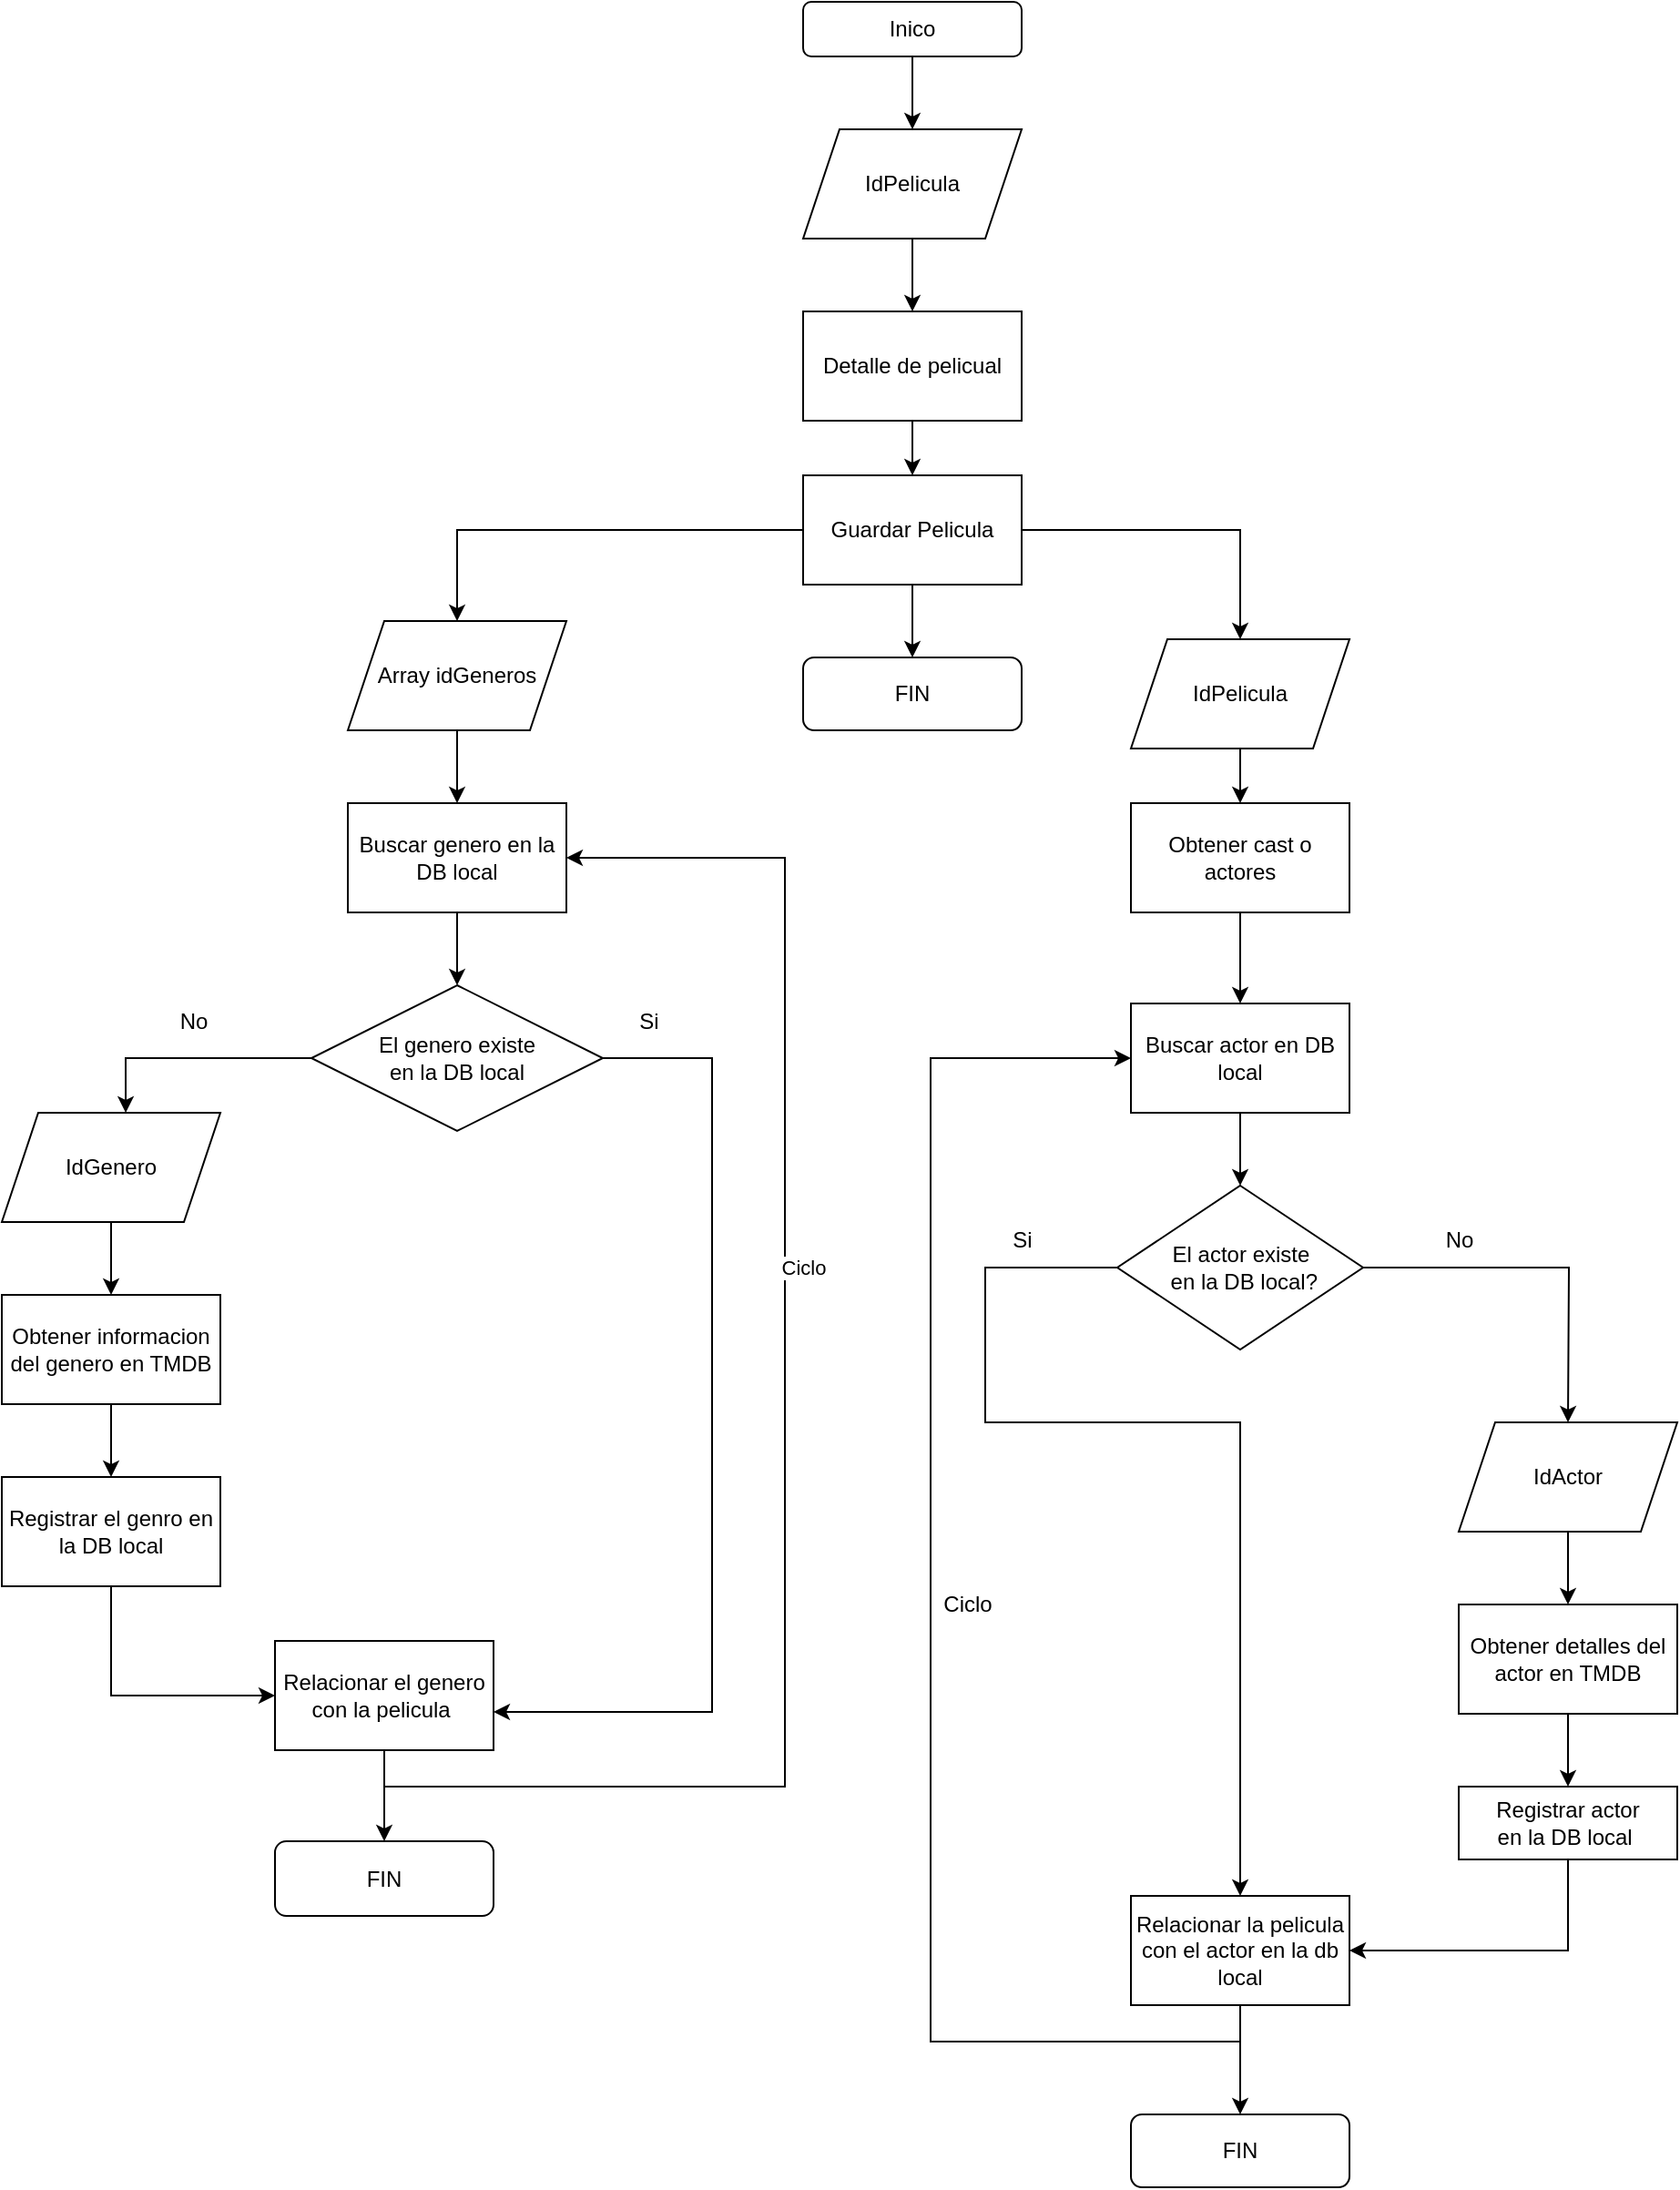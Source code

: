 <mxfile version="15.4.0" type="device"><diagram id="C5RBs43oDa-KdzZeNtuy" name="Page-1"><mxGraphModel dx="2131" dy="568" grid="1" gridSize="10" guides="1" tooltips="1" connect="1" arrows="1" fold="1" page="1" pageScale="1" pageWidth="827" pageHeight="1169" math="0" shadow="0"><root><mxCell id="WIyWlLk6GJQsqaUBKTNV-0"/><mxCell id="WIyWlLk6GJQsqaUBKTNV-1" parent="WIyWlLk6GJQsqaUBKTNV-0"/><mxCell id="FtCBul-CTHeVgmLlh_UX-5" style="edgeStyle=orthogonalEdgeStyle;rounded=0;orthogonalLoop=1;jettySize=auto;html=1;exitX=0.5;exitY=1;exitDx=0;exitDy=0;entryX=0.5;entryY=0;entryDx=0;entryDy=0;" edge="1" parent="WIyWlLk6GJQsqaUBKTNV-1" source="FtCBul-CTHeVgmLlh_UX-0" target="FtCBul-CTHeVgmLlh_UX-4"><mxGeometry relative="1" as="geometry"/></mxCell><mxCell id="FtCBul-CTHeVgmLlh_UX-0" value="Inico" style="rounded=1;whiteSpace=wrap;html=1;" vertex="1" parent="WIyWlLk6GJQsqaUBKTNV-1"><mxGeometry x="380" y="60" width="120" height="30" as="geometry"/></mxCell><mxCell id="FtCBul-CTHeVgmLlh_UX-12" style="edgeStyle=orthogonalEdgeStyle;rounded=0;orthogonalLoop=1;jettySize=auto;html=1;exitX=0.5;exitY=1;exitDx=0;exitDy=0;entryX=0.5;entryY=0;entryDx=0;entryDy=0;" edge="1" parent="WIyWlLk6GJQsqaUBKTNV-1" source="FtCBul-CTHeVgmLlh_UX-1" target="FtCBul-CTHeVgmLlh_UX-7"><mxGeometry relative="1" as="geometry"/></mxCell><mxCell id="FtCBul-CTHeVgmLlh_UX-1" value="Detalle de pelicual" style="rounded=0;whiteSpace=wrap;html=1;" vertex="1" parent="WIyWlLk6GJQsqaUBKTNV-1"><mxGeometry x="380" y="230" width="120" height="60" as="geometry"/></mxCell><mxCell id="FtCBul-CTHeVgmLlh_UX-6" style="edgeStyle=orthogonalEdgeStyle;rounded=0;orthogonalLoop=1;jettySize=auto;html=1;exitX=0.5;exitY=1;exitDx=0;exitDy=0;" edge="1" parent="WIyWlLk6GJQsqaUBKTNV-1" source="FtCBul-CTHeVgmLlh_UX-4" target="FtCBul-CTHeVgmLlh_UX-1"><mxGeometry relative="1" as="geometry"/></mxCell><mxCell id="FtCBul-CTHeVgmLlh_UX-4" value="IdPelicula" style="shape=parallelogram;perimeter=parallelogramPerimeter;whiteSpace=wrap;html=1;fixedSize=1;" vertex="1" parent="WIyWlLk6GJQsqaUBKTNV-1"><mxGeometry x="380" y="130" width="120" height="60" as="geometry"/></mxCell><mxCell id="FtCBul-CTHeVgmLlh_UX-10" style="edgeStyle=orthogonalEdgeStyle;rounded=0;orthogonalLoop=1;jettySize=auto;html=1;exitX=1;exitY=0.5;exitDx=0;exitDy=0;entryX=0.5;entryY=0;entryDx=0;entryDy=0;" edge="1" parent="WIyWlLk6GJQsqaUBKTNV-1" source="FtCBul-CTHeVgmLlh_UX-7" target="FtCBul-CTHeVgmLlh_UX-8"><mxGeometry relative="1" as="geometry"/></mxCell><mxCell id="FtCBul-CTHeVgmLlh_UX-37" style="edgeStyle=orthogonalEdgeStyle;rounded=0;orthogonalLoop=1;jettySize=auto;html=1;exitX=0;exitY=0.5;exitDx=0;exitDy=0;entryX=0.5;entryY=0;entryDx=0;entryDy=0;" edge="1" parent="WIyWlLk6GJQsqaUBKTNV-1" source="FtCBul-CTHeVgmLlh_UX-7" target="FtCBul-CTHeVgmLlh_UX-36"><mxGeometry relative="1" as="geometry"/></mxCell><mxCell id="FtCBul-CTHeVgmLlh_UX-59" style="edgeStyle=orthogonalEdgeStyle;rounded=0;orthogonalLoop=1;jettySize=auto;html=1;exitX=0.5;exitY=1;exitDx=0;exitDy=0;" edge="1" parent="WIyWlLk6GJQsqaUBKTNV-1" source="FtCBul-CTHeVgmLlh_UX-7" target="FtCBul-CTHeVgmLlh_UX-58"><mxGeometry relative="1" as="geometry"/></mxCell><mxCell id="FtCBul-CTHeVgmLlh_UX-7" value="Guardar Pelicula" style="rounded=0;whiteSpace=wrap;html=1;" vertex="1" parent="WIyWlLk6GJQsqaUBKTNV-1"><mxGeometry x="380" y="320" width="120" height="60" as="geometry"/></mxCell><mxCell id="FtCBul-CTHeVgmLlh_UX-13" style="edgeStyle=orthogonalEdgeStyle;rounded=0;orthogonalLoop=1;jettySize=auto;html=1;exitX=0.5;exitY=1;exitDx=0;exitDy=0;" edge="1" parent="WIyWlLk6GJQsqaUBKTNV-1" source="FtCBul-CTHeVgmLlh_UX-8" target="FtCBul-CTHeVgmLlh_UX-9"><mxGeometry relative="1" as="geometry"/></mxCell><mxCell id="FtCBul-CTHeVgmLlh_UX-8" value="IdPelicula" style="shape=parallelogram;perimeter=parallelogramPerimeter;whiteSpace=wrap;html=1;fixedSize=1;" vertex="1" parent="WIyWlLk6GJQsqaUBKTNV-1"><mxGeometry x="560" y="410" width="120" height="60" as="geometry"/></mxCell><mxCell id="FtCBul-CTHeVgmLlh_UX-15" style="edgeStyle=orthogonalEdgeStyle;rounded=0;orthogonalLoop=1;jettySize=auto;html=1;exitX=0.5;exitY=1;exitDx=0;exitDy=0;entryX=0.5;entryY=0;entryDx=0;entryDy=0;" edge="1" parent="WIyWlLk6GJQsqaUBKTNV-1" source="FtCBul-CTHeVgmLlh_UX-9" target="FtCBul-CTHeVgmLlh_UX-14"><mxGeometry relative="1" as="geometry"/></mxCell><mxCell id="FtCBul-CTHeVgmLlh_UX-9" value="Obtener cast o actores" style="rounded=0;whiteSpace=wrap;html=1;" vertex="1" parent="WIyWlLk6GJQsqaUBKTNV-1"><mxGeometry x="560" y="500" width="120" height="60" as="geometry"/></mxCell><mxCell id="FtCBul-CTHeVgmLlh_UX-17" style="edgeStyle=orthogonalEdgeStyle;rounded=0;orthogonalLoop=1;jettySize=auto;html=1;exitX=0.5;exitY=1;exitDx=0;exitDy=0;entryX=0.5;entryY=0;entryDx=0;entryDy=0;" edge="1" parent="WIyWlLk6GJQsqaUBKTNV-1" source="FtCBul-CTHeVgmLlh_UX-14" target="FtCBul-CTHeVgmLlh_UX-16"><mxGeometry relative="1" as="geometry"/></mxCell><mxCell id="FtCBul-CTHeVgmLlh_UX-14" value="Buscar actor en DB local" style="rounded=0;whiteSpace=wrap;html=1;" vertex="1" parent="WIyWlLk6GJQsqaUBKTNV-1"><mxGeometry x="560" y="610" width="120" height="60" as="geometry"/></mxCell><mxCell id="FtCBul-CTHeVgmLlh_UX-18" style="edgeStyle=orthogonalEdgeStyle;rounded=0;orthogonalLoop=1;jettySize=auto;html=1;exitX=0;exitY=0.5;exitDx=0;exitDy=0;entryX=0.5;entryY=0;entryDx=0;entryDy=0;" edge="1" parent="WIyWlLk6GJQsqaUBKTNV-1" source="FtCBul-CTHeVgmLlh_UX-16" target="FtCBul-CTHeVgmLlh_UX-29"><mxGeometry relative="1" as="geometry"><mxPoint x="480" y="840" as="targetPoint"/><Array as="points"><mxPoint x="480" y="755"/><mxPoint x="480" y="840"/><mxPoint x="620" y="840"/></Array></mxGeometry></mxCell><mxCell id="FtCBul-CTHeVgmLlh_UX-20" style="edgeStyle=orthogonalEdgeStyle;rounded=0;orthogonalLoop=1;jettySize=auto;html=1;exitX=1;exitY=0.5;exitDx=0;exitDy=0;" edge="1" parent="WIyWlLk6GJQsqaUBKTNV-1" source="FtCBul-CTHeVgmLlh_UX-16"><mxGeometry relative="1" as="geometry"><mxPoint x="800" y="840" as="targetPoint"/></mxGeometry></mxCell><mxCell id="FtCBul-CTHeVgmLlh_UX-16" value="El actor existe&lt;br&gt;&amp;nbsp;en la DB local?" style="rhombus;whiteSpace=wrap;html=1;" vertex="1" parent="WIyWlLk6GJQsqaUBKTNV-1"><mxGeometry x="552.5" y="710" width="135" height="90" as="geometry"/></mxCell><mxCell id="FtCBul-CTHeVgmLlh_UX-19" value="Si" style="text;html=1;align=center;verticalAlign=middle;resizable=0;points=[];autosize=1;strokeColor=none;fillColor=none;" vertex="1" parent="WIyWlLk6GJQsqaUBKTNV-1"><mxGeometry x="485" y="730" width="30" height="20" as="geometry"/></mxCell><mxCell id="FtCBul-CTHeVgmLlh_UX-21" value="No" style="text;html=1;align=center;verticalAlign=middle;resizable=0;points=[];autosize=1;strokeColor=none;fillColor=none;" vertex="1" parent="WIyWlLk6GJQsqaUBKTNV-1"><mxGeometry x="725" y="730" width="30" height="20" as="geometry"/></mxCell><mxCell id="FtCBul-CTHeVgmLlh_UX-25" style="edgeStyle=orthogonalEdgeStyle;rounded=0;orthogonalLoop=1;jettySize=auto;html=1;exitX=0.5;exitY=1;exitDx=0;exitDy=0;entryX=0.5;entryY=0;entryDx=0;entryDy=0;" edge="1" parent="WIyWlLk6GJQsqaUBKTNV-1" source="FtCBul-CTHeVgmLlh_UX-23" target="FtCBul-CTHeVgmLlh_UX-24"><mxGeometry relative="1" as="geometry"/></mxCell><mxCell id="FtCBul-CTHeVgmLlh_UX-23" value="IdActor" style="shape=parallelogram;perimeter=parallelogramPerimeter;whiteSpace=wrap;html=1;fixedSize=1;" vertex="1" parent="WIyWlLk6GJQsqaUBKTNV-1"><mxGeometry x="740" y="840" width="120" height="60" as="geometry"/></mxCell><mxCell id="FtCBul-CTHeVgmLlh_UX-27" style="edgeStyle=orthogonalEdgeStyle;rounded=0;orthogonalLoop=1;jettySize=auto;html=1;exitX=0.5;exitY=1;exitDx=0;exitDy=0;entryX=0.5;entryY=0;entryDx=0;entryDy=0;" edge="1" parent="WIyWlLk6GJQsqaUBKTNV-1" source="FtCBul-CTHeVgmLlh_UX-24" target="FtCBul-CTHeVgmLlh_UX-26"><mxGeometry relative="1" as="geometry"/></mxCell><mxCell id="FtCBul-CTHeVgmLlh_UX-24" value="Obtener detalles del actor en TMDB" style="rounded=0;whiteSpace=wrap;html=1;" vertex="1" parent="WIyWlLk6GJQsqaUBKTNV-1"><mxGeometry x="740" y="940" width="120" height="60" as="geometry"/></mxCell><mxCell id="FtCBul-CTHeVgmLlh_UX-30" style="edgeStyle=orthogonalEdgeStyle;rounded=0;orthogonalLoop=1;jettySize=auto;html=1;exitX=0.5;exitY=1;exitDx=0;exitDy=0;entryX=1;entryY=0.5;entryDx=0;entryDy=0;" edge="1" parent="WIyWlLk6GJQsqaUBKTNV-1" source="FtCBul-CTHeVgmLlh_UX-26" target="FtCBul-CTHeVgmLlh_UX-29"><mxGeometry relative="1" as="geometry"/></mxCell><mxCell id="FtCBul-CTHeVgmLlh_UX-26" value="Registrar actor &lt;br&gt;en la DB local&amp;nbsp;" style="rounded=0;whiteSpace=wrap;html=1;" vertex="1" parent="WIyWlLk6GJQsqaUBKTNV-1"><mxGeometry x="740" y="1040" width="120" height="40" as="geometry"/></mxCell><mxCell id="FtCBul-CTHeVgmLlh_UX-32" style="edgeStyle=orthogonalEdgeStyle;rounded=0;orthogonalLoop=1;jettySize=auto;html=1;exitX=0.5;exitY=1;exitDx=0;exitDy=0;" edge="1" parent="WIyWlLk6GJQsqaUBKTNV-1" source="FtCBul-CTHeVgmLlh_UX-29" target="FtCBul-CTHeVgmLlh_UX-31"><mxGeometry relative="1" as="geometry"/></mxCell><mxCell id="FtCBul-CTHeVgmLlh_UX-33" style="edgeStyle=orthogonalEdgeStyle;rounded=0;orthogonalLoop=1;jettySize=auto;html=1;exitX=0.5;exitY=1;exitDx=0;exitDy=0;entryX=0;entryY=0.5;entryDx=0;entryDy=0;" edge="1" parent="WIyWlLk6GJQsqaUBKTNV-1" source="FtCBul-CTHeVgmLlh_UX-29" target="FtCBul-CTHeVgmLlh_UX-14"><mxGeometry relative="1" as="geometry"><Array as="points"><mxPoint x="620" y="1180"/><mxPoint x="450" y="1180"/><mxPoint x="450" y="640"/></Array></mxGeometry></mxCell><mxCell id="FtCBul-CTHeVgmLlh_UX-29" value="Relacionar la pelicula con el actor en la db local" style="rounded=0;whiteSpace=wrap;html=1;" vertex="1" parent="WIyWlLk6GJQsqaUBKTNV-1"><mxGeometry x="560" y="1100" width="120" height="60" as="geometry"/></mxCell><mxCell id="FtCBul-CTHeVgmLlh_UX-31" value="FIN" style="rounded=1;whiteSpace=wrap;html=1;" vertex="1" parent="WIyWlLk6GJQsqaUBKTNV-1"><mxGeometry x="560" y="1220" width="120" height="40" as="geometry"/></mxCell><mxCell id="FtCBul-CTHeVgmLlh_UX-34" value="Ciclo" style="text;html=1;align=center;verticalAlign=middle;resizable=0;points=[];autosize=1;strokeColor=none;fillColor=none;" vertex="1" parent="WIyWlLk6GJQsqaUBKTNV-1"><mxGeometry x="450" y="930" width="40" height="20" as="geometry"/></mxCell><mxCell id="FtCBul-CTHeVgmLlh_UX-39" style="edgeStyle=orthogonalEdgeStyle;rounded=0;orthogonalLoop=1;jettySize=auto;html=1;exitX=0.5;exitY=1;exitDx=0;exitDy=0;entryX=0.5;entryY=0;entryDx=0;entryDy=0;" edge="1" parent="WIyWlLk6GJQsqaUBKTNV-1" source="FtCBul-CTHeVgmLlh_UX-36" target="FtCBul-CTHeVgmLlh_UX-38"><mxGeometry relative="1" as="geometry"/></mxCell><mxCell id="FtCBul-CTHeVgmLlh_UX-36" value="Array idGeneros" style="shape=parallelogram;perimeter=parallelogramPerimeter;whiteSpace=wrap;html=1;fixedSize=1;" vertex="1" parent="WIyWlLk6GJQsqaUBKTNV-1"><mxGeometry x="130" y="400" width="120" height="60" as="geometry"/></mxCell><mxCell id="FtCBul-CTHeVgmLlh_UX-41" style="edgeStyle=orthogonalEdgeStyle;rounded=0;orthogonalLoop=1;jettySize=auto;html=1;exitX=0.5;exitY=1;exitDx=0;exitDy=0;entryX=0.5;entryY=0;entryDx=0;entryDy=0;" edge="1" parent="WIyWlLk6GJQsqaUBKTNV-1" source="FtCBul-CTHeVgmLlh_UX-38" target="FtCBul-CTHeVgmLlh_UX-40"><mxGeometry relative="1" as="geometry"/></mxCell><mxCell id="FtCBul-CTHeVgmLlh_UX-38" value="Buscar genero en la DB local" style="rounded=0;whiteSpace=wrap;html=1;" vertex="1" parent="WIyWlLk6GJQsqaUBKTNV-1"><mxGeometry x="130" y="500" width="120" height="60" as="geometry"/></mxCell><mxCell id="FtCBul-CTHeVgmLlh_UX-43" style="edgeStyle=orthogonalEdgeStyle;rounded=0;orthogonalLoop=1;jettySize=auto;html=1;exitX=0;exitY=0.5;exitDx=0;exitDy=0;entryX=0.567;entryY=0;entryDx=0;entryDy=0;entryPerimeter=0;" edge="1" parent="WIyWlLk6GJQsqaUBKTNV-1" source="FtCBul-CTHeVgmLlh_UX-40" target="FtCBul-CTHeVgmLlh_UX-42"><mxGeometry relative="1" as="geometry"/></mxCell><mxCell id="FtCBul-CTHeVgmLlh_UX-53" style="edgeStyle=orthogonalEdgeStyle;rounded=0;orthogonalLoop=1;jettySize=auto;html=1;exitX=1;exitY=0.5;exitDx=0;exitDy=0;entryX=1;entryY=0.65;entryDx=0;entryDy=0;entryPerimeter=0;" edge="1" parent="WIyWlLk6GJQsqaUBKTNV-1" source="FtCBul-CTHeVgmLlh_UX-40" target="FtCBul-CTHeVgmLlh_UX-51"><mxGeometry relative="1" as="geometry"><Array as="points"><mxPoint x="330" y="640"/><mxPoint x="330" y="999"/></Array></mxGeometry></mxCell><mxCell id="FtCBul-CTHeVgmLlh_UX-40" value="El genero existe &lt;br&gt;en la DB local" style="rhombus;whiteSpace=wrap;html=1;" vertex="1" parent="WIyWlLk6GJQsqaUBKTNV-1"><mxGeometry x="110" y="600" width="160" height="80" as="geometry"/></mxCell><mxCell id="FtCBul-CTHeVgmLlh_UX-48" style="edgeStyle=orthogonalEdgeStyle;rounded=0;orthogonalLoop=1;jettySize=auto;html=1;exitX=0.5;exitY=1;exitDx=0;exitDy=0;entryX=0.5;entryY=0;entryDx=0;entryDy=0;" edge="1" parent="WIyWlLk6GJQsqaUBKTNV-1" source="FtCBul-CTHeVgmLlh_UX-42" target="FtCBul-CTHeVgmLlh_UX-45"><mxGeometry relative="1" as="geometry"/></mxCell><mxCell id="FtCBul-CTHeVgmLlh_UX-42" value="IdGenero" style="shape=parallelogram;perimeter=parallelogramPerimeter;whiteSpace=wrap;html=1;fixedSize=1;" vertex="1" parent="WIyWlLk6GJQsqaUBKTNV-1"><mxGeometry x="-60" y="670" width="120" height="60" as="geometry"/></mxCell><mxCell id="FtCBul-CTHeVgmLlh_UX-44" value="No" style="text;html=1;align=center;verticalAlign=middle;resizable=0;points=[];autosize=1;strokeColor=none;fillColor=none;" vertex="1" parent="WIyWlLk6GJQsqaUBKTNV-1"><mxGeometry x="30" y="610" width="30" height="20" as="geometry"/></mxCell><mxCell id="FtCBul-CTHeVgmLlh_UX-50" style="edgeStyle=orthogonalEdgeStyle;rounded=0;orthogonalLoop=1;jettySize=auto;html=1;exitX=0.5;exitY=1;exitDx=0;exitDy=0;entryX=0.5;entryY=0;entryDx=0;entryDy=0;" edge="1" parent="WIyWlLk6GJQsqaUBKTNV-1" source="FtCBul-CTHeVgmLlh_UX-45" target="FtCBul-CTHeVgmLlh_UX-49"><mxGeometry relative="1" as="geometry"/></mxCell><mxCell id="FtCBul-CTHeVgmLlh_UX-45" value="Obtener informacion del genero en TMDB" style="rounded=0;whiteSpace=wrap;html=1;" vertex="1" parent="WIyWlLk6GJQsqaUBKTNV-1"><mxGeometry x="-60" y="770" width="120" height="60" as="geometry"/></mxCell><mxCell id="FtCBul-CTHeVgmLlh_UX-52" style="edgeStyle=orthogonalEdgeStyle;rounded=0;orthogonalLoop=1;jettySize=auto;html=1;exitX=0.5;exitY=1;exitDx=0;exitDy=0;entryX=0;entryY=0.5;entryDx=0;entryDy=0;" edge="1" parent="WIyWlLk6GJQsqaUBKTNV-1" source="FtCBul-CTHeVgmLlh_UX-49" target="FtCBul-CTHeVgmLlh_UX-51"><mxGeometry relative="1" as="geometry"/></mxCell><mxCell id="FtCBul-CTHeVgmLlh_UX-49" value="Registrar el genro en la DB local" style="rounded=0;whiteSpace=wrap;html=1;" vertex="1" parent="WIyWlLk6GJQsqaUBKTNV-1"><mxGeometry x="-60" y="870" width="120" height="60" as="geometry"/></mxCell><mxCell id="FtCBul-CTHeVgmLlh_UX-56" style="edgeStyle=orthogonalEdgeStyle;rounded=0;orthogonalLoop=1;jettySize=auto;html=1;exitX=0.5;exitY=1;exitDx=0;exitDy=0;entryX=0.5;entryY=0;entryDx=0;entryDy=0;" edge="1" parent="WIyWlLk6GJQsqaUBKTNV-1" source="FtCBul-CTHeVgmLlh_UX-51" target="FtCBul-CTHeVgmLlh_UX-55"><mxGeometry relative="1" as="geometry"><Array as="points"><mxPoint x="150" y="1040"/><mxPoint x="150" y="1040"/></Array></mxGeometry></mxCell><mxCell id="FtCBul-CTHeVgmLlh_UX-57" style="edgeStyle=orthogonalEdgeStyle;rounded=0;orthogonalLoop=1;jettySize=auto;html=1;exitX=0.5;exitY=1;exitDx=0;exitDy=0;entryX=1;entryY=0.5;entryDx=0;entryDy=0;" edge="1" parent="WIyWlLk6GJQsqaUBKTNV-1" source="FtCBul-CTHeVgmLlh_UX-51" target="FtCBul-CTHeVgmLlh_UX-38"><mxGeometry relative="1" as="geometry"><Array as="points"><mxPoint x="150" y="1040"/><mxPoint x="370" y="1040"/><mxPoint x="370" y="530"/></Array></mxGeometry></mxCell><mxCell id="FtCBul-CTHeVgmLlh_UX-60" value="Ciclo" style="edgeLabel;html=1;align=center;verticalAlign=middle;resizable=0;points=[];" vertex="1" connectable="0" parent="FtCBul-CTHeVgmLlh_UX-57"><mxGeometry x="0.214" y="-3" relative="1" as="geometry"><mxPoint x="7" y="3" as="offset"/></mxGeometry></mxCell><mxCell id="FtCBul-CTHeVgmLlh_UX-51" value="Relacionar el genero con la pelicula&amp;nbsp;" style="rounded=0;whiteSpace=wrap;html=1;" vertex="1" parent="WIyWlLk6GJQsqaUBKTNV-1"><mxGeometry x="90" y="960" width="120" height="60" as="geometry"/></mxCell><mxCell id="FtCBul-CTHeVgmLlh_UX-54" value="Si" style="text;html=1;align=center;verticalAlign=middle;resizable=0;points=[];autosize=1;strokeColor=none;fillColor=none;" vertex="1" parent="WIyWlLk6GJQsqaUBKTNV-1"><mxGeometry x="280" y="610" width="30" height="20" as="geometry"/></mxCell><mxCell id="FtCBul-CTHeVgmLlh_UX-55" value="FIN" style="rounded=1;whiteSpace=wrap;html=1;" vertex="1" parent="WIyWlLk6GJQsqaUBKTNV-1"><mxGeometry x="90" y="1070" width="120" height="41" as="geometry"/></mxCell><mxCell id="FtCBul-CTHeVgmLlh_UX-58" value="FIN" style="rounded=1;whiteSpace=wrap;html=1;" vertex="1" parent="WIyWlLk6GJQsqaUBKTNV-1"><mxGeometry x="380" y="420" width="120" height="40" as="geometry"/></mxCell></root></mxGraphModel></diagram></mxfile>